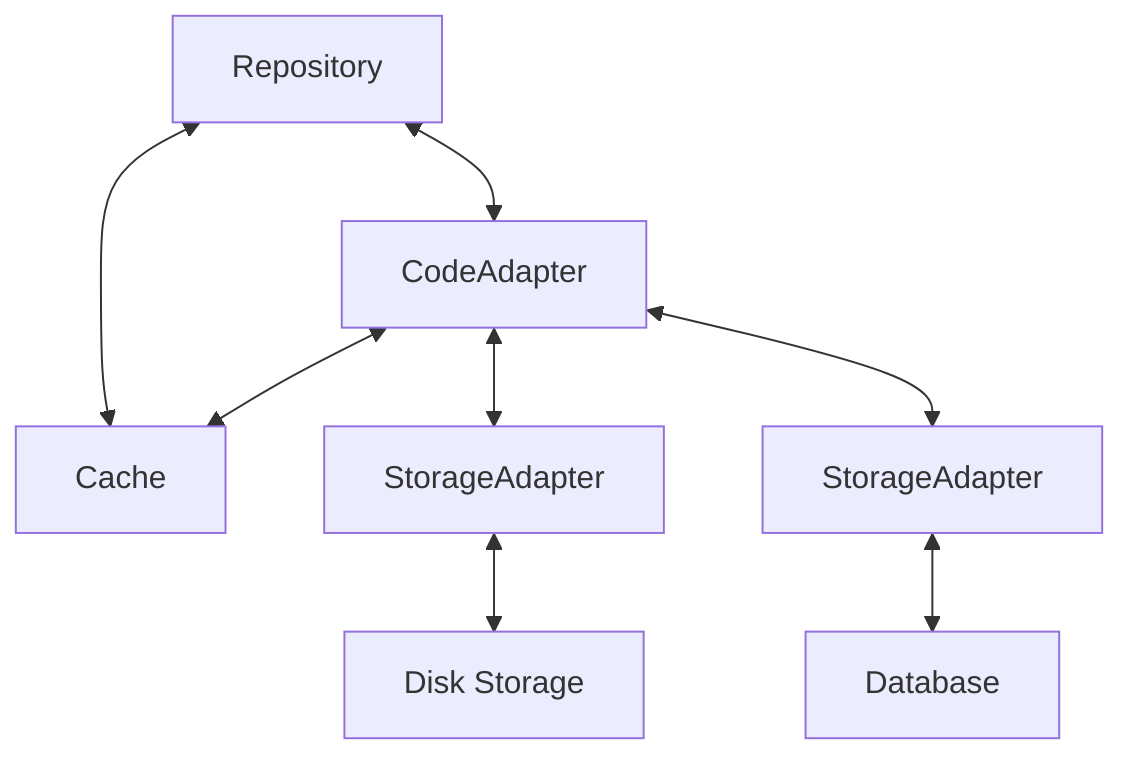 flowchart TD
    n1["Repository"] <--> n2["Cache"]
    n3["CodeAdapter"] <--> n2 & n4["StorageAdapter"] & n8["StorageAdapter"]
    n4 <--> n5["Disk Storage"]
    n1 <--> n3
    n8 <--> n7["Database"]